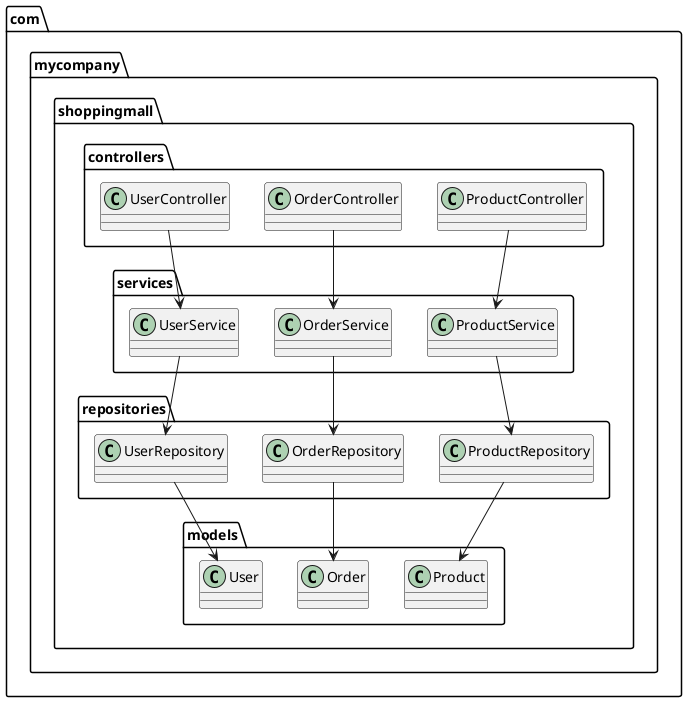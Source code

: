 title Technical oriented design example

@startuml
package "com.mycompany.shoppingmall" {
  package "controllers" {
    class ProductController
    class OrderController
    class UserController
  }

  package "services" {
    class ProductService
    class OrderService
    class UserService
  }

  package "repositories" {
    class ProductRepository
    class OrderRepository
    class UserRepository
  }

  package "models" {
    class Product
    class Order
    class User
  }
}

ProductController --> ProductService
OrderController --> OrderService
UserController --> UserService

ProductService --> ProductRepository
OrderService --> OrderRepository
UserService --> UserRepository

ProductRepository --> Product
OrderRepository --> Order
UserRepository --> User
@enduml

